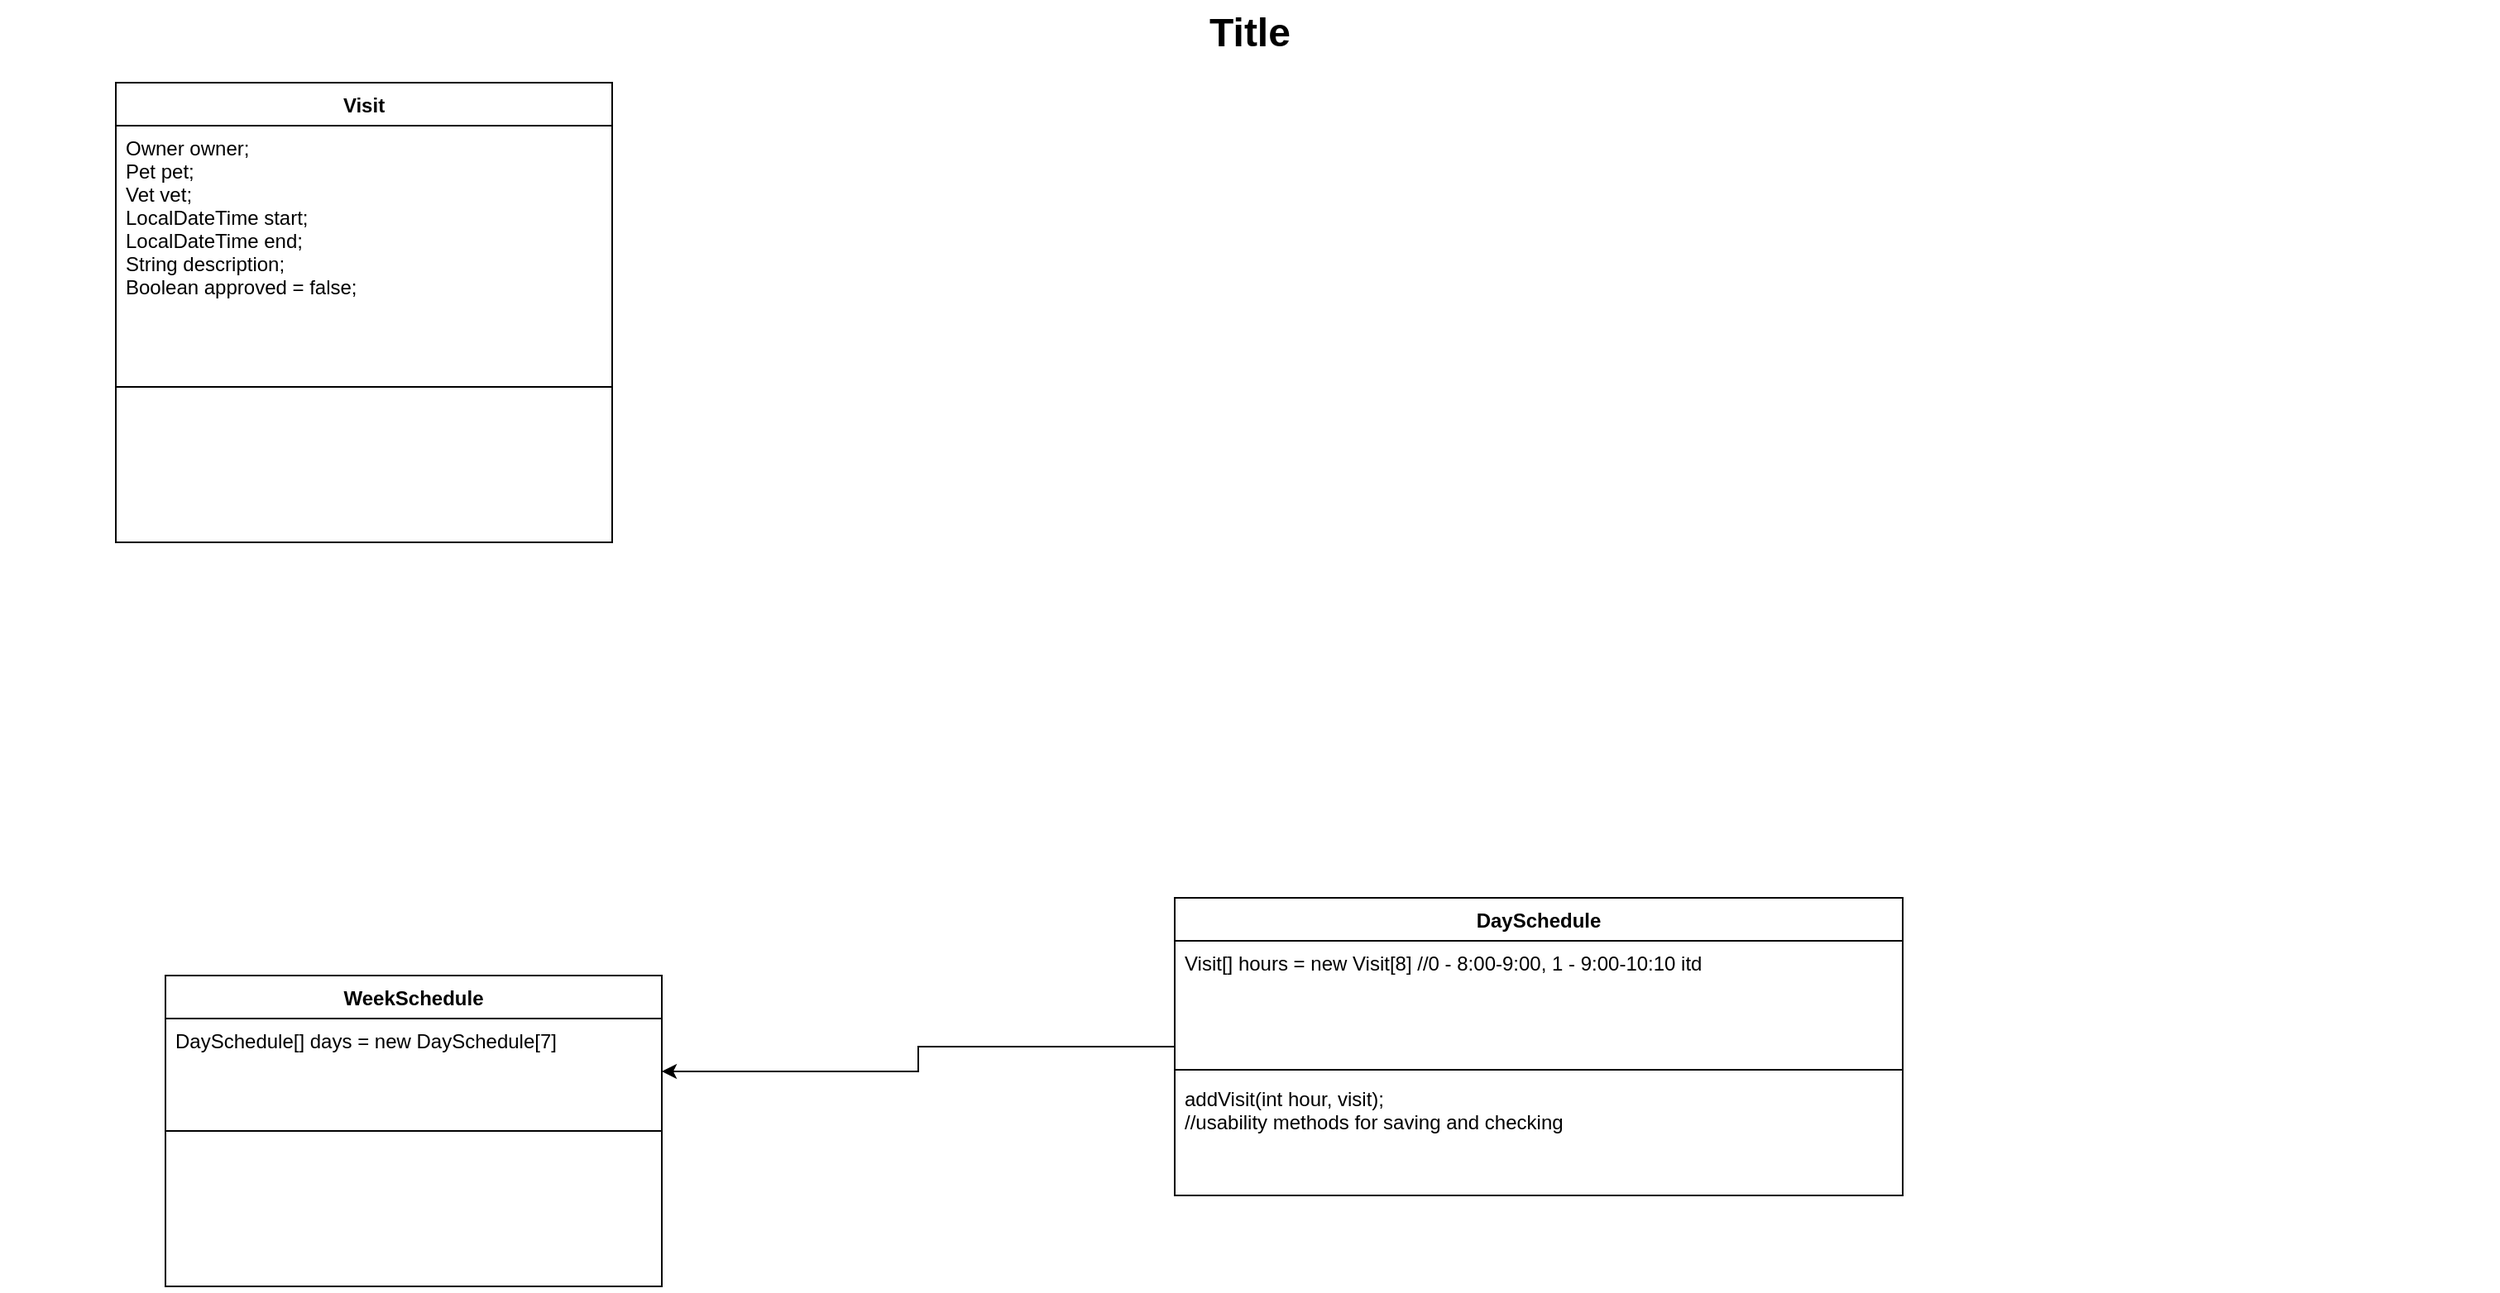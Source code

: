 <mxfile version="12.4.8" type="device"><diagram name="Page-1" id="929967ad-93f9-6ef4-fab6-5d389245f69c"><mxGraphModel dx="1422" dy="723" grid="1" gridSize="10" guides="1" tooltips="1" connect="1" arrows="1" fold="1" page="1" pageScale="1.5" pageWidth="1169" pageHeight="826" background="none" math="0" shadow="0"><root><mxCell id="0" style=";html=1;"/><mxCell id="1" style=";html=1;" parent="0"/><mxCell id="1672d66443f91eb5-23" value="Title" style="text;strokeColor=none;fillColor=none;html=1;fontSize=24;fontStyle=1;verticalAlign=middle;align=center;" parent="1" vertex="1"><mxGeometry x="120" y="40" width="1510" height="40" as="geometry"/></mxCell><mxCell id="Bsy4TXP-PXjLnTMH9Zrl-7" value="WeekSchedule" style="swimlane;fontStyle=1;align=center;verticalAlign=top;childLayout=stackLayout;horizontal=1;startSize=26;horizontalStack=0;resizeParent=1;resizeParentMax=0;resizeLast=0;collapsible=1;marginBottom=0;" vertex="1" parent="1"><mxGeometry x="220" y="630" width="300" height="188" as="geometry"/></mxCell><mxCell id="Bsy4TXP-PXjLnTMH9Zrl-8" value="DaySchedule[] days = new DaySchedule[7]" style="text;strokeColor=none;fillColor=none;align=left;verticalAlign=top;spacingLeft=4;spacingRight=4;overflow=hidden;rotatable=0;points=[[0,0.5],[1,0.5]];portConstraint=eastwest;" vertex="1" parent="Bsy4TXP-PXjLnTMH9Zrl-7"><mxGeometry y="26" width="300" height="64" as="geometry"/></mxCell><mxCell id="Bsy4TXP-PXjLnTMH9Zrl-9" value="" style="line;strokeWidth=1;fillColor=none;align=left;verticalAlign=middle;spacingTop=-1;spacingLeft=3;spacingRight=3;rotatable=0;labelPosition=right;points=[];portConstraint=eastwest;" vertex="1" parent="Bsy4TXP-PXjLnTMH9Zrl-7"><mxGeometry y="90" width="300" height="8" as="geometry"/></mxCell><mxCell id="Bsy4TXP-PXjLnTMH9Zrl-10" value="   " style="text;strokeColor=none;fillColor=none;align=left;verticalAlign=top;spacingLeft=4;spacingRight=4;overflow=hidden;rotatable=0;points=[[0,0.5],[1,0.5]];portConstraint=eastwest;" vertex="1" parent="Bsy4TXP-PXjLnTMH9Zrl-7"><mxGeometry y="98" width="300" height="90" as="geometry"/></mxCell><mxCell id="Bsy4TXP-PXjLnTMH9Zrl-15" style="edgeStyle=orthogonalEdgeStyle;rounded=0;orthogonalLoop=1;jettySize=auto;html=1;" edge="1" parent="1" source="Bsy4TXP-PXjLnTMH9Zrl-11" target="Bsy4TXP-PXjLnTMH9Zrl-8"><mxGeometry relative="1" as="geometry"><mxPoint x="620" y="660" as="targetPoint"/></mxGeometry></mxCell><mxCell id="Bsy4TXP-PXjLnTMH9Zrl-11" value="DaySchedule" style="swimlane;fontStyle=1;align=center;verticalAlign=top;childLayout=stackLayout;horizontal=1;startSize=26;horizontalStack=0;resizeParent=1;resizeParentMax=0;resizeLast=0;collapsible=1;marginBottom=0;" vertex="1" parent="1"><mxGeometry x="830" y="583" width="440" height="180" as="geometry"/></mxCell><mxCell id="Bsy4TXP-PXjLnTMH9Zrl-12" value="Visit[] hours = new Visit[8] //0 - 8:00-9:00, 1 - 9:00-10:10 itd" style="text;strokeColor=none;fillColor=none;align=left;verticalAlign=top;spacingLeft=4;spacingRight=4;overflow=hidden;rotatable=0;points=[[0,0.5],[1,0.5]];portConstraint=eastwest;" vertex="1" parent="Bsy4TXP-PXjLnTMH9Zrl-11"><mxGeometry y="26" width="440" height="74" as="geometry"/></mxCell><mxCell id="Bsy4TXP-PXjLnTMH9Zrl-13" value="" style="line;strokeWidth=1;fillColor=none;align=left;verticalAlign=middle;spacingTop=-1;spacingLeft=3;spacingRight=3;rotatable=0;labelPosition=right;points=[];portConstraint=eastwest;" vertex="1" parent="Bsy4TXP-PXjLnTMH9Zrl-11"><mxGeometry y="100" width="440" height="8" as="geometry"/></mxCell><mxCell id="Bsy4TXP-PXjLnTMH9Zrl-14" value="addVisit(int hour, visit);&#10;//usability methods for saving and checking" style="text;strokeColor=none;fillColor=none;align=left;verticalAlign=top;spacingLeft=4;spacingRight=4;overflow=hidden;rotatable=0;points=[[0,0.5],[1,0.5]];portConstraint=eastwest;" vertex="1" parent="Bsy4TXP-PXjLnTMH9Zrl-11"><mxGeometry y="108" width="440" height="72" as="geometry"/></mxCell><mxCell id="Bsy4TXP-PXjLnTMH9Zrl-17" value="Visit&#10;" style="swimlane;fontStyle=1;align=center;verticalAlign=top;childLayout=stackLayout;horizontal=1;startSize=26;horizontalStack=0;resizeParent=1;resizeParentMax=0;resizeLast=0;collapsible=1;marginBottom=0;" vertex="1" parent="1"><mxGeometry x="190" y="90" width="300" height="278" as="geometry"><mxRectangle x="610" y="920" width="60" height="26" as="alternateBounds"/></mxGeometry></mxCell><mxCell id="Bsy4TXP-PXjLnTMH9Zrl-18" value="Owner owner;&#10;Pet pet;&#10;Vet vet;&#10;LocalDateTime start;&#10;LocalDateTime end;&#10;String description;&#10;Boolean approved = false;&#10;&#10;" style="text;strokeColor=none;fillColor=none;align=left;verticalAlign=top;spacingLeft=4;spacingRight=4;overflow=hidden;rotatable=0;points=[[0,0.5],[1,0.5]];portConstraint=eastwest;" vertex="1" parent="Bsy4TXP-PXjLnTMH9Zrl-17"><mxGeometry y="26" width="300" height="154" as="geometry"/></mxCell><mxCell id="Bsy4TXP-PXjLnTMH9Zrl-19" value="" style="line;strokeWidth=1;fillColor=none;align=left;verticalAlign=middle;spacingTop=-1;spacingLeft=3;spacingRight=3;rotatable=0;labelPosition=right;points=[];portConstraint=eastwest;" vertex="1" parent="Bsy4TXP-PXjLnTMH9Zrl-17"><mxGeometry y="180" width="300" height="8" as="geometry"/></mxCell><mxCell id="Bsy4TXP-PXjLnTMH9Zrl-20" value="   " style="text;strokeColor=none;fillColor=none;align=left;verticalAlign=top;spacingLeft=4;spacingRight=4;overflow=hidden;rotatable=0;points=[[0,0.5],[1,0.5]];portConstraint=eastwest;" vertex="1" parent="Bsy4TXP-PXjLnTMH9Zrl-17"><mxGeometry y="188" width="300" height="90" as="geometry"/></mxCell></root></mxGraphModel></diagram></mxfile>